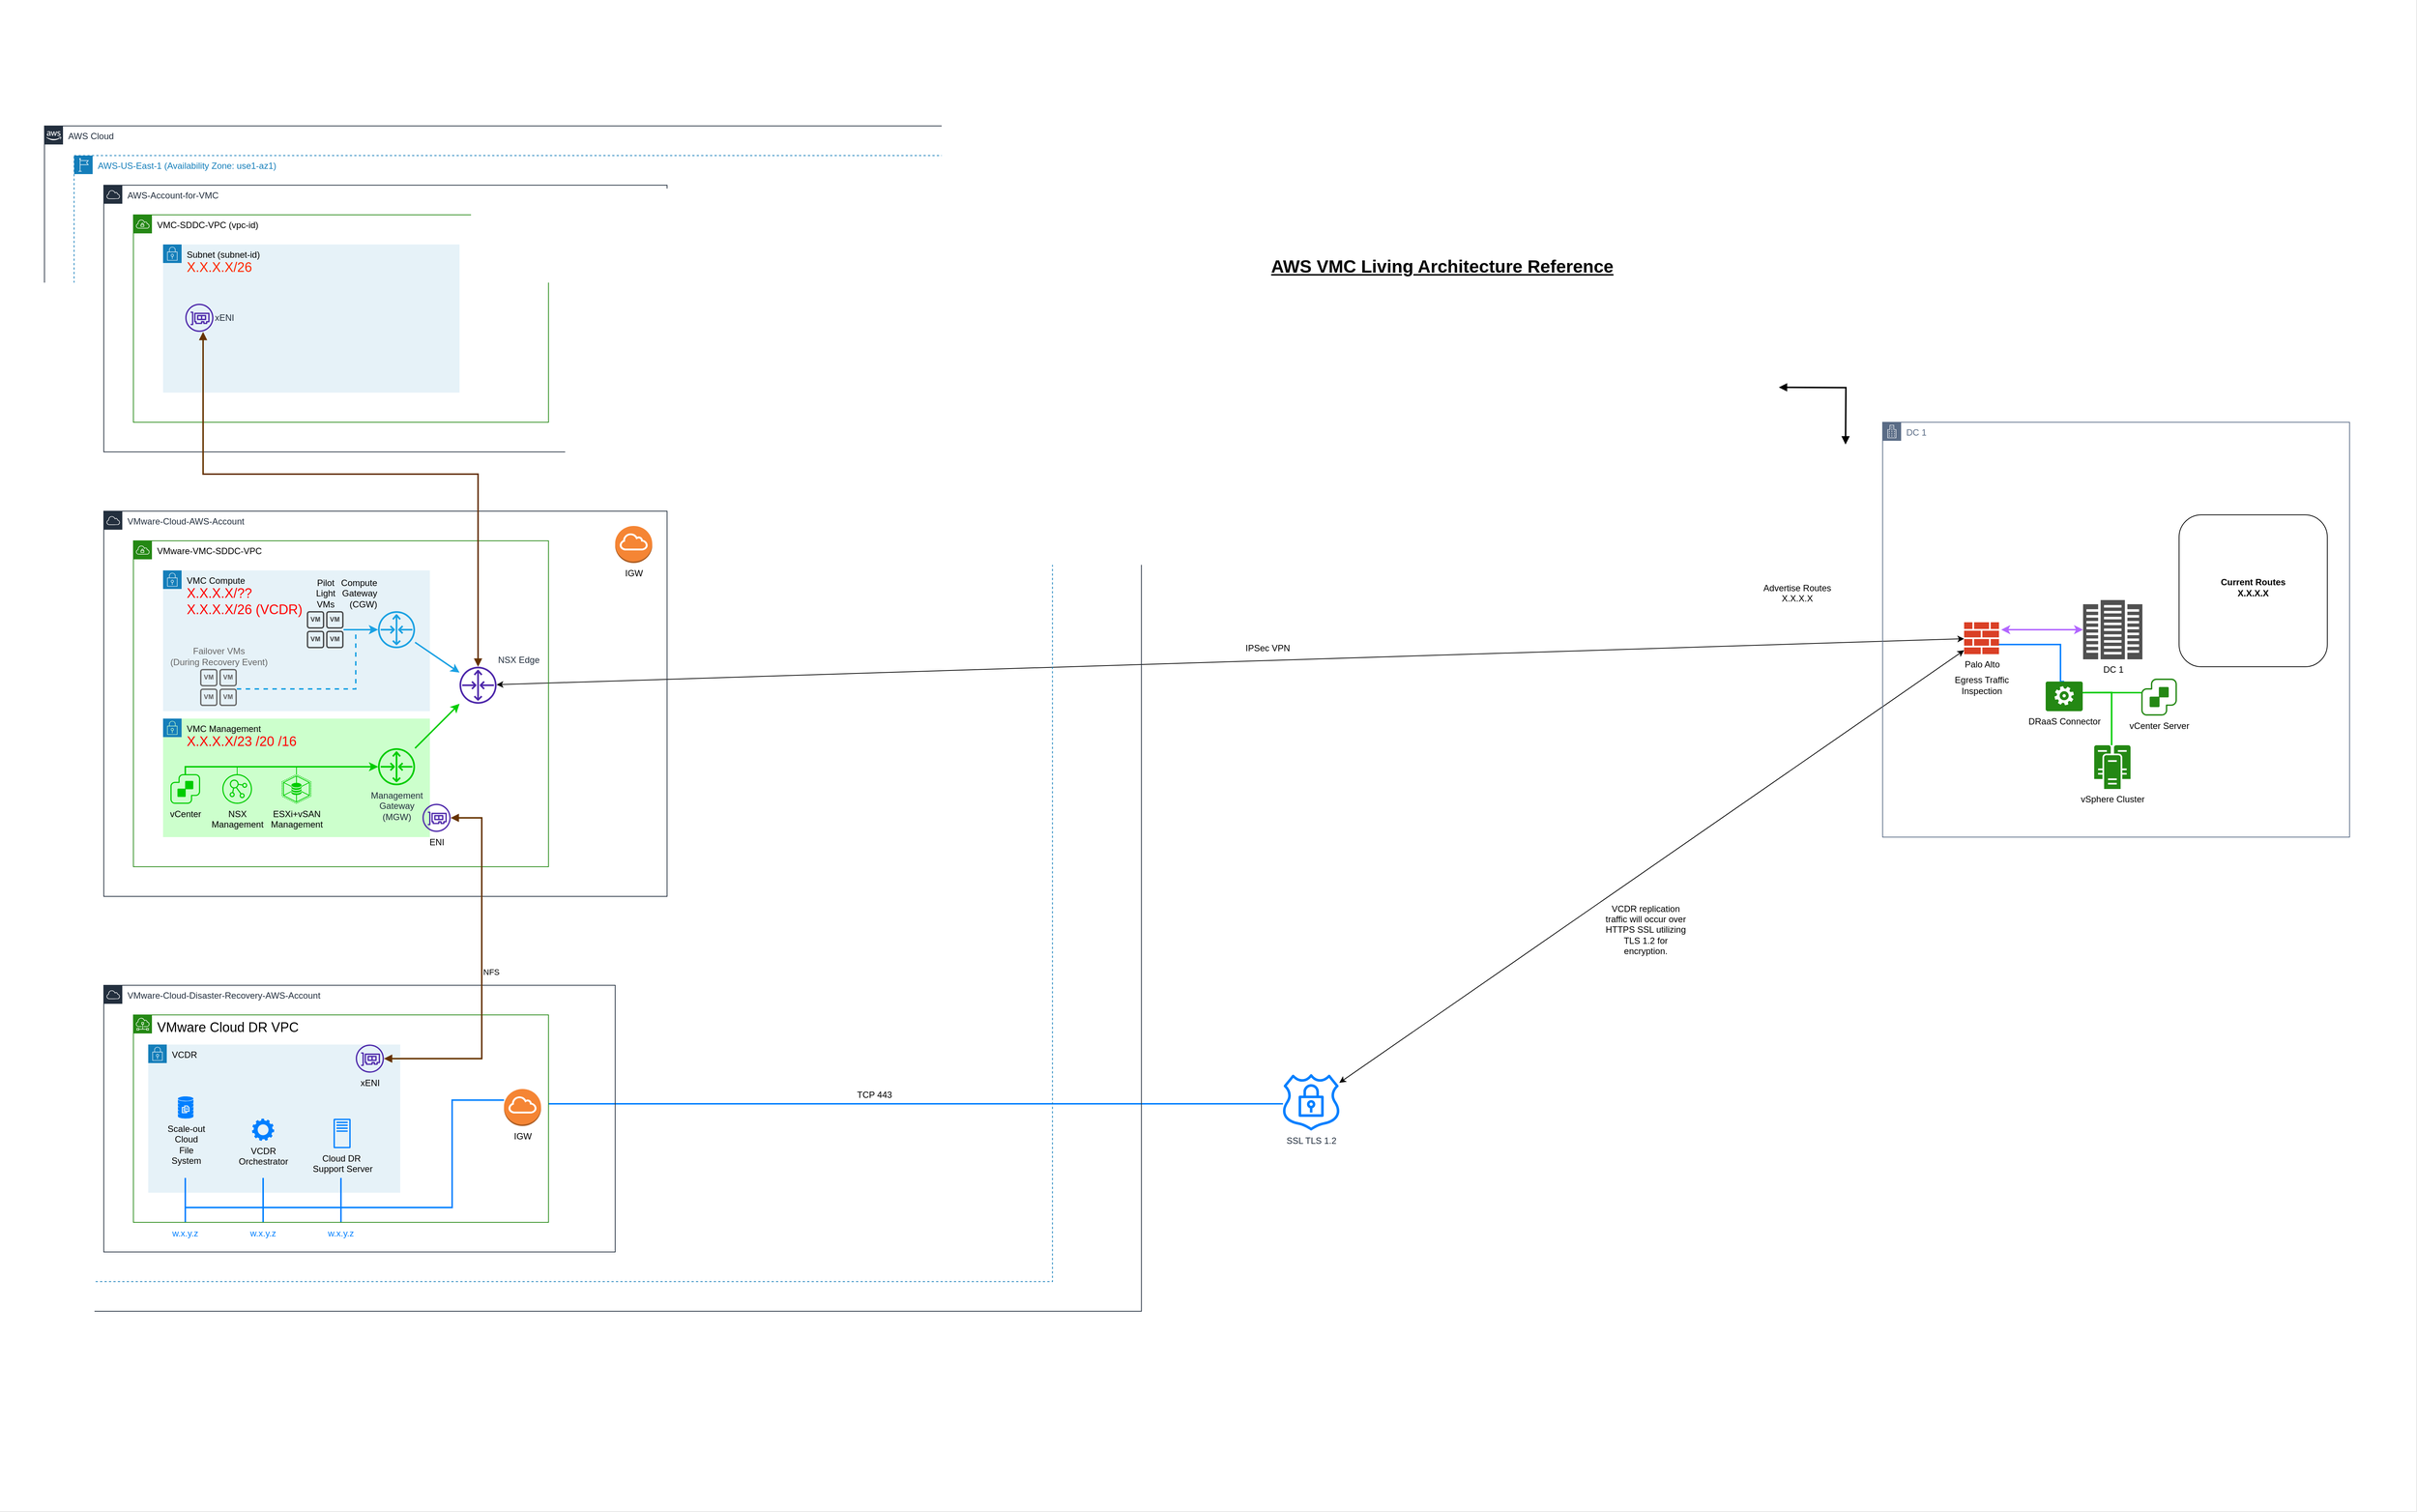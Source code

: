 <mxfile version="22.0.4" type="github">
  <diagram name="Page-1" id="CFZ3m_Q7XMhh4M0znREa">
    <mxGraphModel dx="4170" dy="1948" grid="1" gridSize="10" guides="1" tooltips="1" connect="1" arrows="1" fold="1" page="1" pageScale="1" pageWidth="1100" pageHeight="850" background="#E6E6E6" math="0" shadow="0">
      <root>
        <mxCell id="0" />
        <mxCell id="EFL_deaahsUIEK4Oizf6-205" value="Background" style="" parent="0" />
        <mxCell id="EFL_deaahsUIEK4Oizf6-206" value="" style="fillColor=#FFFFFF;strokeColor=none;dashed=0;verticalAlign=top;fontStyle=0;fontColor=#232F3D;whiteSpace=wrap;html=1;" parent="EFL_deaahsUIEK4Oizf6-205" vertex="1">
          <mxGeometry x="-100" y="190" width="3260" height="2040" as="geometry" />
        </mxCell>
        <mxCell id="YQX2py7o5czLGxk7aCsz-1" value="&lt;div&gt;&lt;/div&gt;&lt;div&gt;Advertise Routes&lt;/div&gt;&lt;div&gt;X.X.X.X&lt;/div&gt;&lt;div&gt;&lt;br&gt;&lt;/div&gt;" style="text;whiteSpace=wrap;html=1;align=center;" parent="EFL_deaahsUIEK4Oizf6-205" vertex="1">
          <mxGeometry x="2270" y="970" width="110" height="100" as="geometry" />
        </mxCell>
        <mxCell id="NF3DAhBUewOX5-atg6oa-15" value="IGW" style="outlineConnect=0;dashed=0;verticalLabelPosition=bottom;verticalAlign=top;align=center;html=1;shape=mxgraph.aws3.internet_gateway;fillColor=#F58534;gradientColor=none;" parent="EFL_deaahsUIEK4Oizf6-205" vertex="1">
          <mxGeometry x="580" y="1570" width="50" height="50" as="geometry" />
        </mxCell>
        <mxCell id="NF3DAhBUewOX5-atg6oa-29" value="Palo Alto" style="sketch=0;pointerEvents=1;shadow=0;dashed=0;html=1;strokeColor=none;labelPosition=center;verticalLabelPosition=bottom;verticalAlign=top;outlineConnect=0;align=center;shape=mxgraph.office.concepts.firewall;fillColor=#DA4026;" parent="EFL_deaahsUIEK4Oizf6-205" vertex="1">
          <mxGeometry x="2550" y="1030" width="47" height="43" as="geometry" />
        </mxCell>
        <mxCell id="NF3DAhBUewOX5-atg6oa-26" value="Egress Traffic Inspection" style="text;html=1;strokeColor=none;fillColor=none;align=center;verticalAlign=middle;whiteSpace=wrap;rounded=0;" parent="EFL_deaahsUIEK4Oizf6-205" vertex="1">
          <mxGeometry x="2528.5" y="1080" width="90" height="70" as="geometry" />
        </mxCell>
        <mxCell id="NF3DAhBUewOX5-atg6oa-34" value="" style="endArrow=classic;startArrow=classic;html=1;rounded=0;strokeColor=#B266FF;strokeWidth=2;" parent="EFL_deaahsUIEK4Oizf6-205" target="EFL_deaahsUIEK4Oizf6-165" edge="1">
          <mxGeometry width="50" height="50" relative="1" as="geometry">
            <mxPoint x="2600" y="1040" as="sourcePoint" />
            <mxPoint x="2670" y="1050" as="targetPoint" />
          </mxGeometry>
        </mxCell>
        <mxCell id="k_cHZpzEjU6jbd9MycWm-3" value="SSL TLS 1.2" style="sketch=0;outlineConnect=0;fontColor=#232F3E;gradientColor=none;fillColor=#007FFF;strokeColor=none;dashed=0;verticalLabelPosition=bottom;verticalAlign=top;align=center;html=1;fontSize=12;fontStyle=0;aspect=fixed;pointerEvents=1;shape=mxgraph.aws4.ssl_padlock;" parent="EFL_deaahsUIEK4Oizf6-205" vertex="1">
          <mxGeometry x="1630" y="1640" width="78" height="76" as="geometry" />
        </mxCell>
        <mxCell id="k_cHZpzEjU6jbd9MycWm-11" value="" style="edgeStyle=elbowEdgeStyle;elbow=vertical;endArrow=none;html=1;curved=0;rounded=0;endSize=6;startSize=8;startArrow=none;startFill=0;endFill=0;strokeWidth=2;fillColor=#d5e8d4;strokeColor=#007FFF;" parent="EFL_deaahsUIEK4Oizf6-205" source="EFL_deaahsUIEK4Oizf6-204" target="k_cHZpzEjU6jbd9MycWm-3" edge="1">
          <mxGeometry width="50" height="50" relative="1" as="geometry">
            <mxPoint x="1500" y="1410" as="sourcePoint" />
            <mxPoint x="1550" y="1360" as="targetPoint" />
            <Array as="points">
              <mxPoint x="1210" y="1680" />
            </Array>
          </mxGeometry>
        </mxCell>
        <mxCell id="k_cHZpzEjU6jbd9MycWm-12" value="VCDR replication traffic will occur over HTTPS SSL utilizing TLS 1.2 for encryption." style="text;html=1;strokeColor=none;fillColor=none;align=center;verticalAlign=middle;whiteSpace=wrap;rounded=0;" parent="EFL_deaahsUIEK4Oizf6-205" vertex="1">
          <mxGeometry x="2060" y="1380" width="121" height="130" as="geometry" />
        </mxCell>
        <mxCell id="k_cHZpzEjU6jbd9MycWm-17" value="&lt;div&gt;TCP 443&lt;/div&gt;" style="text;html=1;strokeColor=none;fillColor=none;align=center;verticalAlign=middle;whiteSpace=wrap;rounded=0;" parent="EFL_deaahsUIEK4Oizf6-205" vertex="1">
          <mxGeometry x="1050" y="1653" width="60" height="30" as="geometry" />
        </mxCell>
        <mxCell id="VDFSCLHZ6UN0oR4ddyNd-4" value="" style="edgeStyle=segmentEdgeStyle;endArrow=none;html=1;curved=0;rounded=0;endSize=8;startSize=8;exitX=0.5;exitY=0;exitDx=0;exitDy=0;exitPerimeter=0;endFill=0;strokeWidth=2;strokeColor=#007FFF;" parent="EFL_deaahsUIEK4Oizf6-205" source="EFL_deaahsUIEK4Oizf6-168" target="NF3DAhBUewOX5-atg6oa-29" edge="1">
          <mxGeometry width="50" height="50" relative="1" as="geometry">
            <mxPoint x="2010" y="1340" as="sourcePoint" />
            <mxPoint x="2060" y="1290" as="targetPoint" />
            <Array as="points">
              <mxPoint x="2680" y="1110" />
              <mxPoint x="2680" y="1060" />
            </Array>
          </mxGeometry>
        </mxCell>
        <mxCell id="VDFSCLHZ6UN0oR4ddyNd-20" value="&lt;font color=&quot;#007fff&quot;&gt;w.x.y.z&lt;/font&gt;" style="text;html=1;strokeColor=none;fillColor=none;align=center;verticalAlign=middle;whiteSpace=wrap;rounded=0;" parent="EFL_deaahsUIEK4Oizf6-205" vertex="1">
          <mxGeometry x="225" y="1840" width="60" height="30" as="geometry" />
        </mxCell>
        <mxCell id="VDFSCLHZ6UN0oR4ddyNd-21" value="&lt;div&gt;&lt;font color=&quot;#007fff&quot;&gt;w.x.y.z&lt;/font&gt;&lt;/div&gt;" style="text;html=1;strokeColor=none;fillColor=none;align=center;verticalAlign=middle;whiteSpace=wrap;rounded=0;" parent="EFL_deaahsUIEK4Oizf6-205" vertex="1">
          <mxGeometry x="120" y="1840" width="60" height="30" as="geometry" />
        </mxCell>
        <mxCell id="VDFSCLHZ6UN0oR4ddyNd-22" value="" style="rounded=1;whiteSpace=wrap;html=1;strokeColor=none;" parent="EFL_deaahsUIEK4Oizf6-205" vertex="1">
          <mxGeometry x="520" y="1560" width="120" height="82" as="geometry" />
        </mxCell>
        <mxCell id="VDFSCLHZ6UN0oR4ddyNd-25" value="IGW" style="outlineConnect=0;dashed=0;verticalLabelPosition=bottom;verticalAlign=top;align=center;html=1;shape=mxgraph.aws3.internet_gateway;fillColor=#F58534;gradientColor=none;" parent="EFL_deaahsUIEK4Oizf6-205" vertex="1">
          <mxGeometry x="730" y="900" width="50" height="50" as="geometry" />
        </mxCell>
        <mxCell id="VDFSCLHZ6UN0oR4ddyNd-19" value="&lt;font color=&quot;#007fff&quot;&gt;w.x.y.z&lt;/font&gt;" style="text;html=1;strokeColor=none;fillColor=none;align=center;verticalAlign=middle;whiteSpace=wrap;rounded=0;" parent="EFL_deaahsUIEK4Oizf6-205" vertex="1">
          <mxGeometry x="330" y="1840" width="60" height="30" as="geometry" />
        </mxCell>
        <mxCell id="VDFSCLHZ6UN0oR4ddyNd-33" value="" style="endArrow=none;html=1;rounded=0;entryX=0.5;entryY=0;entryDx=0;entryDy=0;strokeWidth=2;strokeColor=#007FFF;" parent="EFL_deaahsUIEK4Oizf6-205" target="VDFSCLHZ6UN0oR4ddyNd-19" edge="1">
          <mxGeometry width="50" height="50" relative="1" as="geometry">
            <mxPoint x="360" y="1820" as="sourcePoint" />
            <mxPoint x="420" y="1720" as="targetPoint" />
          </mxGeometry>
        </mxCell>
        <mxCell id="VDFSCLHZ6UN0oR4ddyNd-34" value="" style="endArrow=none;html=1;rounded=0;exitX=0.5;exitY=0;exitDx=0;exitDy=0;strokeWidth=2;strokeColor=#007FFF;" parent="EFL_deaahsUIEK4Oizf6-205" source="VDFSCLHZ6UN0oR4ddyNd-20" edge="1">
          <mxGeometry width="50" height="50" relative="1" as="geometry">
            <mxPoint x="230" y="1800" as="sourcePoint" />
            <mxPoint x="255" y="1820" as="targetPoint" />
          </mxGeometry>
        </mxCell>
        <mxCell id="VDFSCLHZ6UN0oR4ddyNd-35" value="" style="endArrow=none;html=1;rounded=0;exitX=0.5;exitY=0;exitDx=0;exitDy=0;strokeWidth=2;strokeColor=#007FFF;" parent="EFL_deaahsUIEK4Oizf6-205" source="VDFSCLHZ6UN0oR4ddyNd-21" edge="1">
          <mxGeometry width="50" height="50" relative="1" as="geometry">
            <mxPoint x="265" y="1850" as="sourcePoint" />
            <mxPoint x="150" y="1820" as="targetPoint" />
          </mxGeometry>
        </mxCell>
        <mxCell id="fbrmzQELqf1DO5U7Ysgt-4" value="" style="endArrow=classic;startArrow=classic;html=1;rounded=0;" edge="1" parent="EFL_deaahsUIEK4Oizf6-205" source="k_cHZpzEjU6jbd9MycWm-3" target="NF3DAhBUewOX5-atg6oa-29">
          <mxGeometry width="50" height="50" relative="1" as="geometry">
            <mxPoint x="1990" y="1010" as="sourcePoint" />
            <mxPoint x="2040" y="960" as="targetPoint" />
          </mxGeometry>
        </mxCell>
        <mxCell id="fbrmzQELqf1DO5U7Ysgt-5" value="" style="endArrow=classic;startArrow=classic;html=1;rounded=0;" edge="1" parent="EFL_deaahsUIEK4Oizf6-205" source="EFL_deaahsUIEK4Oizf6-69" target="NF3DAhBUewOX5-atg6oa-29">
          <mxGeometry width="50" height="50" relative="1" as="geometry">
            <mxPoint x="1280" y="1404" as="sourcePoint" />
            <mxPoint x="2123" y="820" as="targetPoint" />
          </mxGeometry>
        </mxCell>
        <mxCell id="fbrmzQELqf1DO5U7Ysgt-6" value="IPSec VPN" style="text;html=1;strokeColor=none;fillColor=none;align=center;verticalAlign=middle;whiteSpace=wrap;rounded=0;" vertex="1" parent="EFL_deaahsUIEK4Oizf6-205">
          <mxGeometry x="1550" y="1000" width="121" height="130" as="geometry" />
        </mxCell>
        <mxCell id="EFL_deaahsUIEK4Oizf6-10" value="Base" style="" parent="0" />
        <mxCell id="EFL_deaahsUIEK4Oizf6-85" value="AWS Cloud" style="points=[[0,0],[0.25,0],[0.5,0],[0.75,0],[1,0],[1,0.25],[1,0.5],[1,0.75],[1,1],[0.75,1],[0.5,1],[0.25,1],[0,1],[0,0.75],[0,0.5],[0,0.25]];outlineConnect=0;gradientColor=none;html=1;whiteSpace=wrap;fontSize=12;fontStyle=0;container=0;pointerEvents=0;collapsible=0;recursiveResize=0;shape=mxgraph.aws4.group;grIcon=mxgraph.aws4.group_aws_cloud_alt;strokeColor=#232F3E;fillColor=none;verticalAlign=top;align=left;spacingLeft=30;fontColor=#232F3E;dashed=0;" parent="EFL_deaahsUIEK4Oizf6-10" vertex="1">
          <mxGeometry x="-40" y="360" width="1480" height="1600" as="geometry" />
        </mxCell>
        <mxCell id="EFL_deaahsUIEK4Oizf6-12" value="AWS-US-East-1 (Availability Zone: use1-az1)" style="points=[[0,0],[0.25,0],[0.5,0],[0.75,0],[1,0],[1,0.25],[1,0.5],[1,0.75],[1,1],[0.75,1],[0.5,1],[0.25,1],[0,1],[0,0.75],[0,0.5],[0,0.25]];outlineConnect=0;gradientColor=none;html=1;whiteSpace=wrap;fontSize=12;fontStyle=0;container=0;pointerEvents=0;collapsible=0;recursiveResize=0;shape=mxgraph.aws4.group;grIcon=mxgraph.aws4.group_region;strokeColor=#147EBA;fillColor=none;verticalAlign=top;align=left;spacingLeft=30;fontColor=#147EBA;dashed=1;" parent="EFL_deaahsUIEK4Oizf6-10" vertex="1">
          <mxGeometry y="400" width="1320" height="1520" as="geometry" />
        </mxCell>
        <mxCell id="EFL_deaahsUIEK4Oizf6-36" value="VMware-Cloud-AWS-Account" style="points=[[0,0],[0.25,0],[0.5,0],[0.75,0],[1,0],[1,0.25],[1,0.5],[1,0.75],[1,1],[0.75,1],[0.5,1],[0.25,1],[0,1],[0,0.75],[0,0.5],[0,0.25]];outlineConnect=0;gradientColor=none;html=1;whiteSpace=wrap;fontSize=12;fontStyle=0;container=1;pointerEvents=0;collapsible=0;recursiveResize=0;shape=mxgraph.aws4.group;grIcon=mxgraph.aws4.group_aws_cloud;strokeColor=#232F3E;fillColor=none;verticalAlign=top;align=left;spacingLeft=30;fontColor=#232F3E;dashed=0;" parent="EFL_deaahsUIEK4Oizf6-10" vertex="1">
          <mxGeometry x="40" y="880" width="760" height="520" as="geometry" />
        </mxCell>
        <mxCell id="EFL_deaahsUIEK4Oizf6-107" value="&lt;h1&gt;AWS VMC Living Architecture Reference&lt;br&gt;&lt;/h1&gt;" style="text;html=1;strokeColor=none;fillColor=none;spacing=5;spacingTop=-20;whiteSpace=wrap;overflow=hidden;rounded=0;fontStyle=4;fontColor=#000000;" parent="EFL_deaahsUIEK4Oizf6-10" vertex="1">
          <mxGeometry x="1610" y="530" width="510" height="40" as="geometry" />
        </mxCell>
        <mxCell id="EFL_deaahsUIEK4Oizf6-156" value="DC 1" style="points=[[0,0],[0.25,0],[0.5,0],[0.75,0],[1,0],[1,0.25],[1,0.5],[1,0.75],[1,1],[0.75,1],[0.5,1],[0.25,1],[0,1],[0,0.75],[0,0.5],[0,0.25]];outlineConnect=0;gradientColor=none;html=1;whiteSpace=wrap;fontSize=12;fontStyle=0;container=1;pointerEvents=0;collapsible=0;recursiveResize=0;shape=mxgraph.aws4.group;grIcon=mxgraph.aws4.group_corporate_data_center;strokeColor=#5A6C86;fillColor=none;verticalAlign=top;align=left;spacingLeft=30;fontColor=#5A6C86;dashed=0;" parent="EFL_deaahsUIEK4Oizf6-10" vertex="1">
          <mxGeometry x="2440" y="760" width="630" height="560" as="geometry" />
        </mxCell>
        <mxCell id="EFL_deaahsUIEK4Oizf6-165" value="DC 1" style="sketch=0;pointerEvents=1;shadow=0;dashed=0;html=1;strokeColor=none;fillColor=#505050;labelPosition=center;verticalLabelPosition=bottom;verticalAlign=top;outlineConnect=0;align=center;shape=mxgraph.office.servers.datacenter;" parent="EFL_deaahsUIEK4Oizf6-156" vertex="1">
          <mxGeometry x="270.5" y="240" width="80" height="80" as="geometry" />
        </mxCell>
        <mxCell id="EFL_deaahsUIEK4Oizf6-30" value="AWS-Account-for-VMC" style="points=[[0,0],[0.25,0],[0.5,0],[0.75,0],[1,0],[1,0.25],[1,0.5],[1,0.75],[1,1],[0.75,1],[0.5,1],[0.25,1],[0,1],[0,0.75],[0,0.5],[0,0.25]];outlineConnect=0;gradientColor=none;html=1;whiteSpace=wrap;fontSize=12;fontStyle=0;container=1;pointerEvents=0;collapsible=0;recursiveResize=0;shape=mxgraph.aws4.group;grIcon=mxgraph.aws4.group_aws_cloud;strokeColor=#232F3E;fillColor=none;verticalAlign=top;align=left;spacingLeft=30;fontColor=#232F3E;dashed=0;movable=1;resizable=1;rotatable=1;deletable=1;editable=1;locked=0;connectable=1;" parent="EFL_deaahsUIEK4Oizf6-10" vertex="1">
          <mxGeometry x="40" y="440" width="760" height="360" as="geometry" />
        </mxCell>
        <mxCell id="EFL_deaahsUIEK4Oizf6-111" value="VMware-Cloud-Disaster-Recovery-AWS-Account" style="points=[[0,0],[0.25,0],[0.5,0],[0.75,0],[1,0],[1,0.25],[1,0.5],[1,0.75],[1,1],[0.75,1],[0.5,1],[0.25,1],[0,1],[0,0.75],[0,0.5],[0,0.25]];outlineConnect=0;gradientColor=none;html=1;whiteSpace=wrap;fontSize=12;fontStyle=0;container=0;pointerEvents=0;collapsible=0;recursiveResize=0;shape=mxgraph.aws4.group;grIcon=mxgraph.aws4.group_aws_cloud;strokeColor=#232F3E;fillColor=none;verticalAlign=top;align=left;spacingLeft=30;fontColor=#232F3E;dashed=0;" parent="EFL_deaahsUIEK4Oizf6-10" vertex="1">
          <mxGeometry x="40" y="1520" width="690" height="360" as="geometry" />
        </mxCell>
        <mxCell id="EFL_deaahsUIEK4Oizf6-9" value="AWS-SDDC" style="" parent="0" />
        <mxCell id="EFL_deaahsUIEK4Oizf6-56" value="&lt;font color=&quot;#000000&quot;&gt;VMware-VMC-SDDC-VPC&lt;/font&gt;" style="points=[[0,0],[0.25,0],[0.5,0],[0.75,0],[1,0],[1,0.25],[1,0.5],[1,0.75],[1,1],[0.75,1],[0.5,1],[0.25,1],[0,1],[0,0.75],[0,0.5],[0,0.25]];outlineConnect=0;gradientColor=none;html=1;whiteSpace=wrap;fontSize=12;fontStyle=0;container=1;pointerEvents=0;collapsible=0;recursiveResize=0;shape=mxgraph.aws4.group;grIcon=mxgraph.aws4.group_vpc;strokeColor=#248814;fillColor=none;verticalAlign=top;align=left;spacingLeft=30;fontColor=#AAB7B8;dashed=0;" parent="EFL_deaahsUIEK4Oizf6-9" vertex="1">
          <mxGeometry x="80" y="920" width="560" height="440" as="geometry" />
        </mxCell>
        <mxCell id="EFL_deaahsUIEK4Oizf6-57" value="&lt;div&gt;&lt;font color=&quot;#000000&quot;&gt;VMC Compute&amp;nbsp;&lt;/font&gt;&lt;/div&gt;&lt;div&gt;&lt;font color=&quot;#ff0000&quot; style=&quot;font-size: 18px;&quot;&gt;X.X.X.X/??&lt;/font&gt;&lt;/div&gt;&lt;div&gt;&lt;font color=&quot;#ff0000&quot; style=&quot;font-size: 18px;&quot;&gt;X.X.X.X/26 (VCDR)&lt;br&gt;&lt;/font&gt;&lt;/div&gt;" style="points=[[0,0],[0.25,0],[0.5,0],[0.75,0],[1,0],[1,0.25],[1,0.5],[1,0.75],[1,1],[0.75,1],[0.5,1],[0.25,1],[0,1],[0,0.75],[0,0.5],[0,0.25]];outlineConnect=0;gradientColor=none;html=1;whiteSpace=wrap;fontSize=12;fontStyle=0;container=1;pointerEvents=0;collapsible=0;recursiveResize=0;shape=mxgraph.aws4.group;grIcon=mxgraph.aws4.group_security_group;grStroke=0;strokeColor=#147EBA;fillColor=#E6F2F8;verticalAlign=top;align=left;spacingLeft=30;fontColor=#147EBA;dashed=0;" parent="EFL_deaahsUIEK4Oizf6-56" vertex="1">
          <mxGeometry x="40" y="40" width="360" height="190" as="geometry" />
        </mxCell>
        <mxCell id="EFL_deaahsUIEK4Oizf6-87" style="edgeStyle=orthogonalEdgeStyle;rounded=0;orthogonalLoop=1;jettySize=auto;html=1;strokeColor=#1aa1e3;strokeWidth=2;fillColor=#1ba1e2;" parent="EFL_deaahsUIEK4Oizf6-57" source="EFL_deaahsUIEK4Oizf6-75" target="EFL_deaahsUIEK4Oizf6-78" edge="1">
          <mxGeometry relative="1" as="geometry" />
        </mxCell>
        <mxCell id="EFL_deaahsUIEK4Oizf6-75" value="Pilot&lt;br&gt;Light&lt;br&gt;VMs" style="sketch=0;pointerEvents=1;shadow=0;dashed=0;html=1;strokeColor=none;fillColor=#434445;aspect=fixed;labelPosition=center;verticalLabelPosition=top;verticalAlign=bottom;align=center;outlineConnect=0;shape=mxgraph.vvd.vm_group;" parent="EFL_deaahsUIEK4Oizf6-57" vertex="1">
          <mxGeometry x="194" y="55" width="49.5" height="50" as="geometry" />
        </mxCell>
        <mxCell id="EFL_deaahsUIEK4Oizf6-78" value="Compute &lt;br&gt;Gateway&lt;br&gt;(CGW)" style="sketch=0;outlineConnect=0;fontColor=#000000;fillColor=#1ba1e2;strokeColor=#006EAF;dashed=0;verticalLabelPosition=top;verticalAlign=bottom;align=right;html=1;fontSize=12;fontStyle=0;aspect=fixed;pointerEvents=1;shape=mxgraph.aws4.router;labelPosition=left;" parent="EFL_deaahsUIEK4Oizf6-57" vertex="1">
          <mxGeometry x="290" y="55" width="50" height="50" as="geometry" />
        </mxCell>
        <mxCell id="EFL_deaahsUIEK4Oizf6-89" value="" style="edgeStyle=orthogonalEdgeStyle;rounded=0;orthogonalLoop=1;jettySize=auto;html=1;fillColor=#1ba1e2;strokeColor=#1aa1e3;strokeWidth=2;jumpStyle=none;dashed=1;" parent="EFL_deaahsUIEK4Oizf6-57" source="EFL_deaahsUIEK4Oizf6-79" target="EFL_deaahsUIEK4Oizf6-78" edge="1">
          <mxGeometry relative="1" as="geometry">
            <Array as="points">
              <mxPoint x="260" y="160" />
              <mxPoint x="260" y="80" />
            </Array>
          </mxGeometry>
        </mxCell>
        <mxCell id="EFL_deaahsUIEK4Oizf6-79" value="Failover VMs&lt;br&gt;(During Recovery Event)" style="sketch=0;pointerEvents=1;shadow=0;dashed=0;html=1;strokeColor=none;fillColor=#666666;aspect=fixed;labelPosition=center;verticalLabelPosition=top;verticalAlign=bottom;align=center;outlineConnect=0;shape=mxgraph.vvd.vm_group;fontColor=#666666;" parent="EFL_deaahsUIEK4Oizf6-57" vertex="1">
          <mxGeometry x="50" y="133" width="49.5" height="50" as="geometry" />
        </mxCell>
        <mxCell id="EFL_deaahsUIEK4Oizf6-69" value="NSX Edge" style="sketch=0;outlineConnect=0;fontColor=#232F3E;gradientColor=none;fillColor=#4D27AA;strokeColor=none;dashed=0;verticalLabelPosition=top;verticalAlign=bottom;align=left;html=1;fontSize=12;fontStyle=0;aspect=fixed;pointerEvents=1;shape=mxgraph.aws4.router;labelPosition=right;" parent="EFL_deaahsUIEK4Oizf6-56" vertex="1">
          <mxGeometry x="440" y="170" width="50" height="50" as="geometry" />
        </mxCell>
        <mxCell id="EFL_deaahsUIEK4Oizf6-73" value="&lt;div&gt;&lt;font color=&quot;#000000&quot;&gt;VMC Management&lt;br&gt;&lt;/font&gt;&lt;/div&gt;&lt;div&gt;&lt;font color=&quot;#ff0000&quot; style=&quot;font-size: 18px;&quot;&gt;X.X.X.X/23 /20 /16&lt;br&gt;&lt;/font&gt;&lt;/div&gt;" style="points=[[0,0],[0.25,0],[0.5,0],[0.75,0],[1,0],[1,0.25],[1,0.5],[1,0.75],[1,1],[0.75,1],[0.5,1],[0.25,1],[0,1],[0,0.75],[0,0.5],[0,0.25]];outlineConnect=0;gradientColor=none;html=1;whiteSpace=wrap;fontSize=12;fontStyle=0;container=1;pointerEvents=0;collapsible=0;recursiveResize=0;shape=mxgraph.aws4.group;grIcon=mxgraph.aws4.group_security_group;grStroke=0;strokeColor=#147EBA;fillColor=#CCFFCC;verticalAlign=top;align=left;spacingLeft=30;fontColor=#147EBA;dashed=0;" parent="EFL_deaahsUIEK4Oizf6-56" vertex="1">
          <mxGeometry x="40" y="240" width="360" height="160" as="geometry" />
        </mxCell>
        <mxCell id="EFL_deaahsUIEK4Oizf6-97" style="edgeStyle=orthogonalEdgeStyle;rounded=0;orthogonalLoop=1;jettySize=auto;html=1;strokeColor=#00CC00;strokeWidth=2;" parent="EFL_deaahsUIEK4Oizf6-73" source="EFL_deaahsUIEK4Oizf6-80" target="EFL_deaahsUIEK4Oizf6-81" edge="1">
          <mxGeometry relative="1" as="geometry">
            <Array as="points">
              <mxPoint x="30" y="65" />
            </Array>
          </mxGeometry>
        </mxCell>
        <mxCell id="EFL_deaahsUIEK4Oizf6-80" value="vCenter" style="sketch=0;pointerEvents=1;shadow=0;dashed=0;html=1;strokeColor=none;fillColor=#00CC00;labelPosition=center;verticalLabelPosition=bottom;verticalAlign=top;align=center;outlineConnect=0;shape=mxgraph.vvd.vcenter_server;" parent="EFL_deaahsUIEK4Oizf6-73" vertex="1">
          <mxGeometry x="10" y="75" width="40" height="40" as="geometry" />
        </mxCell>
        <mxCell id="EFL_deaahsUIEK4Oizf6-81" value="Management&lt;br&gt;Gateway&lt;br&gt;(MGW)" style="sketch=0;outlineConnect=0;fontColor=#232F3E;gradientColor=none;fillColor=#00CC00;strokeColor=none;dashed=0;verticalLabelPosition=bottom;verticalAlign=top;align=center;html=1;fontSize=12;fontStyle=0;aspect=fixed;pointerEvents=1;shape=mxgraph.aws4.router;labelPosition=center;" parent="EFL_deaahsUIEK4Oizf6-73" vertex="1">
          <mxGeometry x="290" y="40" width="50" height="50" as="geometry" />
        </mxCell>
        <mxCell id="EFL_deaahsUIEK4Oizf6-98" style="edgeStyle=orthogonalEdgeStyle;rounded=0;orthogonalLoop=1;jettySize=auto;html=1;strokeColor=#00CC00;" parent="EFL_deaahsUIEK4Oizf6-73" source="EFL_deaahsUIEK4Oizf6-92" target="EFL_deaahsUIEK4Oizf6-81" edge="1">
          <mxGeometry relative="1" as="geometry">
            <Array as="points">
              <mxPoint x="100" y="65" />
            </Array>
          </mxGeometry>
        </mxCell>
        <mxCell id="EFL_deaahsUIEK4Oizf6-92" value="NSX&lt;br&gt;Management" style="sketch=0;pointerEvents=1;shadow=0;dashed=0;html=1;strokeColor=none;fillColor=#00CC00;aspect=fixed;labelPosition=center;verticalLabelPosition=bottom;verticalAlign=top;align=center;outlineConnect=0;shape=mxgraph.vvd.nsx_controller;" parent="EFL_deaahsUIEK4Oizf6-73" vertex="1">
          <mxGeometry x="80" y="75" width="40" height="40" as="geometry" />
        </mxCell>
        <mxCell id="EFL_deaahsUIEK4Oizf6-99" style="edgeStyle=orthogonalEdgeStyle;rounded=0;orthogonalLoop=1;jettySize=auto;html=1;strokeColor=#00CC00;" parent="EFL_deaahsUIEK4Oizf6-73" source="EFL_deaahsUIEK4Oizf6-94" target="EFL_deaahsUIEK4Oizf6-81" edge="1">
          <mxGeometry relative="1" as="geometry">
            <Array as="points">
              <mxPoint x="180" y="65" />
            </Array>
          </mxGeometry>
        </mxCell>
        <mxCell id="EFL_deaahsUIEK4Oizf6-94" value="ESXi+vSAN&lt;br&gt;Management" style="sketch=0;pointerEvents=1;shadow=0;dashed=0;html=1;strokeColor=none;fillColor=#00CC00;labelPosition=center;verticalLabelPosition=bottom;verticalAlign=top;align=center;outlineConnect=0;shape=mxgraph.vvd.vsan;" parent="EFL_deaahsUIEK4Oizf6-73" vertex="1">
          <mxGeometry x="160" y="75" width="40" height="40" as="geometry" />
        </mxCell>
        <mxCell id="EFL_deaahsUIEK4Oizf6-83" style="rounded=1;orthogonalLoop=1;jettySize=auto;html=1;strokeColor=#1aa1e3;strokeWidth=2;" parent="EFL_deaahsUIEK4Oizf6-56" source="EFL_deaahsUIEK4Oizf6-78" target="EFL_deaahsUIEK4Oizf6-69" edge="1">
          <mxGeometry relative="1" as="geometry" />
        </mxCell>
        <mxCell id="EFL_deaahsUIEK4Oizf6-84" style="rounded=0;orthogonalLoop=1;jettySize=auto;html=1;strokeColor=#00CC00;strokeWidth=2;" parent="EFL_deaahsUIEK4Oizf6-56" source="EFL_deaahsUIEK4Oizf6-81" target="EFL_deaahsUIEK4Oizf6-69" edge="1">
          <mxGeometry relative="1" as="geometry" />
        </mxCell>
        <mxCell id="EFL_deaahsUIEK4Oizf6-113" value="&lt;font color=&quot;#000000&quot;&gt;ENI&lt;/font&gt;" style="sketch=0;outlineConnect=0;fontColor=#232F3E;gradientColor=none;fillColor=#4D27AA;strokeColor=none;dashed=0;verticalLabelPosition=bottom;verticalAlign=top;align=center;html=1;fontSize=12;fontStyle=0;aspect=fixed;pointerEvents=1;shape=mxgraph.aws4.elastic_network_interface;" parent="EFL_deaahsUIEK4Oizf6-56" vertex="1">
          <mxGeometry x="390" y="355" width="38" height="38" as="geometry" />
        </mxCell>
        <mxCell id="EFL_deaahsUIEK4Oizf6-54" value="&lt;font color=&quot;#000000&quot;&gt;VMC-SDDC-VPC (vpc-id)&lt;/font&gt;" style="points=[[0,0],[0.25,0],[0.5,0],[0.75,0],[1,0],[1,0.25],[1,0.5],[1,0.75],[1,1],[0.75,1],[0.5,1],[0.25,1],[0,1],[0,0.75],[0,0.5],[0,0.25]];outlineConnect=0;gradientColor=none;html=1;whiteSpace=wrap;fontSize=12;fontStyle=0;container=1;pointerEvents=0;collapsible=0;recursiveResize=0;shape=mxgraph.aws4.group;grIcon=mxgraph.aws4.group_vpc;strokeColor=#248814;fillColor=none;verticalAlign=top;align=left;spacingLeft=30;fontColor=#AAB7B8;dashed=0;" parent="EFL_deaahsUIEK4Oizf6-9" vertex="1">
          <mxGeometry x="80" y="480" width="560" height="280" as="geometry" />
        </mxCell>
        <mxCell id="EFL_deaahsUIEK4Oizf6-55" value="&lt;div&gt;&lt;font color=&quot;#000000&quot;&gt;Subnet (subnet-id) &lt;br&gt;&lt;/font&gt;&lt;/div&gt;&lt;div&gt;&lt;font color=&quot;#ff2600&quot; style=&quot;font-size: 18px;&quot;&gt;X.X.X.X/26&lt;/font&gt;&lt;/div&gt;" style="points=[[0,0],[0.25,0],[0.5,0],[0.75,0],[1,0],[1,0.25],[1,0.5],[1,0.75],[1,1],[0.75,1],[0.5,1],[0.25,1],[0,1],[0,0.75],[0,0.5],[0,0.25]];outlineConnect=0;gradientColor=none;html=1;whiteSpace=wrap;fontSize=12;fontStyle=0;container=1;pointerEvents=0;collapsible=0;recursiveResize=0;shape=mxgraph.aws4.group;grIcon=mxgraph.aws4.group_security_group;grStroke=0;strokeColor=#147EBA;fillColor=#E6F2F8;verticalAlign=top;align=left;spacingLeft=30;fontColor=#147EBA;dashed=0;" parent="EFL_deaahsUIEK4Oizf6-54" vertex="1">
          <mxGeometry x="40" y="40" width="400" height="200" as="geometry" />
        </mxCell>
        <mxCell id="EFL_deaahsUIEK4Oizf6-68" value="xENI" style="sketch=0;outlineConnect=0;fontColor=#232F3E;gradientColor=none;fillColor=#4D27AA;strokeColor=none;dashed=0;verticalLabelPosition=middle;verticalAlign=middle;align=left;html=1;fontSize=12;fontStyle=0;aspect=fixed;pointerEvents=1;shape=mxgraph.aws4.elastic_network_interface;labelPosition=right;" parent="EFL_deaahsUIEK4Oizf6-55" vertex="1">
          <mxGeometry x="30" y="80" width="38" height="38" as="geometry" />
        </mxCell>
        <mxCell id="EFL_deaahsUIEK4Oizf6-70" style="edgeStyle=orthogonalEdgeStyle;rounded=0;orthogonalLoop=1;jettySize=auto;html=1;fontColor=#7F00FF;strokeWidth=2;strokeColor=#663300;endArrow=block;endFill=1;startArrow=block;startFill=1;" parent="EFL_deaahsUIEK4Oizf6-9" source="EFL_deaahsUIEK4Oizf6-68" target="EFL_deaahsUIEK4Oizf6-69" edge="1">
          <mxGeometry relative="1" as="geometry">
            <Array as="points">
              <mxPoint x="174" y="830" />
              <mxPoint x="545" y="830" />
            </Array>
          </mxGeometry>
        </mxCell>
        <mxCell id="EFL_deaahsUIEK4Oizf6-101" value="AWS-VMW-VCDR" style="" parent="0" />
        <mxCell id="EFL_deaahsUIEK4Oizf6-204" value="&lt;font data-darkreader-inline-color=&quot;&quot; style=&quot;--darkreader-inline-color: #e8e6e3; font-size: 18px;&quot; color=&quot;#000000&quot;&gt;VMware Cloud DR VPC&lt;/font&gt;" style="sketch=0;outlineConnect=0;gradientColor=none;html=1;whiteSpace=wrap;fontSize=12;fontStyle=0;shape=mxgraph.aws4.group;grIcon=mxgraph.aws4.group_subnet;strokeColor=#248814;fillColor=none;verticalAlign=top;align=left;spacingLeft=30;fontColor=#FFFFFF;dashed=0;" parent="EFL_deaahsUIEK4Oizf6-101" vertex="1">
          <mxGeometry x="80" y="1560" width="560" height="280" as="geometry" />
        </mxCell>
        <mxCell id="EFL_deaahsUIEK4Oizf6-116" value="&lt;font color=&quot;#000000&quot;&gt;VCDR&lt;/font&gt;" style="points=[[0,0],[0.25,0],[0.5,0],[0.75,0],[1,0],[1,0.25],[1,0.5],[1,0.75],[1,1],[0.75,1],[0.5,1],[0.25,1],[0,1],[0,0.75],[0,0.5],[0,0.25]];outlineConnect=0;gradientColor=none;html=1;whiteSpace=wrap;fontSize=12;fontStyle=0;container=1;pointerEvents=0;collapsible=0;recursiveResize=0;shape=mxgraph.aws4.group;grIcon=mxgraph.aws4.group_security_group;grStroke=0;strokeColor=#147EBA;fillColor=#E6F2F8;verticalAlign=top;align=left;spacingLeft=30;fontColor=#147EBA;dashed=0;" parent="EFL_deaahsUIEK4Oizf6-101" vertex="1">
          <mxGeometry x="100" y="1600" width="340" height="200" as="geometry" />
        </mxCell>
        <mxCell id="EFL_deaahsUIEK4Oizf6-114" value="Scale-out&lt;br&gt;Cloud&lt;br&gt;File&lt;br&gt;&lt;div&gt;System&lt;/div&gt;&lt;div&gt;&lt;br&gt;&lt;/div&gt;" style="sketch=0;html=1;aspect=fixed;strokeColor=none;shadow=0;fillColor=#007FFF;verticalAlign=top;labelPosition=center;verticalLabelPosition=bottom;shape=mxgraph.gcp2.database_3" parent="EFL_deaahsUIEK4Oizf6-116" vertex="1">
          <mxGeometry x="40" y="70" width="21" height="30" as="geometry" />
        </mxCell>
        <mxCell id="EFL_deaahsUIEK4Oizf6-106" value="VCDR&lt;br&gt;&lt;div&gt;Orchestrator&lt;/div&gt;&lt;div&gt;&lt;br&gt;&lt;/div&gt;" style="sketch=0;html=1;aspect=fixed;strokeColor=none;shadow=0;fillColor=#007FFF;verticalAlign=top;labelPosition=center;verticalLabelPosition=bottom;shape=mxgraph.gcp2.gear" parent="EFL_deaahsUIEK4Oizf6-116" vertex="1">
          <mxGeometry x="140" y="100" width="30" height="30" as="geometry" />
        </mxCell>
        <mxCell id="EFL_deaahsUIEK4Oizf6-115" value="&lt;font color=&quot;#000000&quot;&gt;xENI&lt;/font&gt;" style="sketch=0;outlineConnect=0;fontColor=#232F3E;gradientColor=none;fillColor=#4D27AA;strokeColor=none;dashed=0;verticalLabelPosition=bottom;verticalAlign=top;align=center;html=1;fontSize=12;fontStyle=0;aspect=fixed;pointerEvents=1;shape=mxgraph.aws4.elastic_network_interface;" parent="EFL_deaahsUIEK4Oizf6-116" vertex="1">
          <mxGeometry x="280" width="38" height="38" as="geometry" />
        </mxCell>
        <mxCell id="VDFSCLHZ6UN0oR4ddyNd-11" value="&lt;div&gt;&lt;font color=&quot;#000000&quot;&gt;Cloud DR&amp;nbsp;&lt;/font&gt;&lt;/div&gt;&lt;div&gt;&lt;font color=&quot;#000000&quot;&gt;Support Server&lt;br&gt;&lt;/font&gt;&lt;/div&gt;" style="sketch=0;outlineConnect=0;fontColor=#232F3E;gradientColor=none;fillColor=#007FFF;strokeColor=none;dashed=0;verticalLabelPosition=bottom;verticalAlign=top;align=center;html=1;fontSize=12;fontStyle=0;aspect=fixed;pointerEvents=1;shape=mxgraph.aws4.traditional_server;" parent="EFL_deaahsUIEK4Oizf6-116" vertex="1">
          <mxGeometry x="250" y="100" width="23.08" height="40" as="geometry" />
        </mxCell>
        <mxCell id="EFL_deaahsUIEK4Oizf6-119" value="NFS" style="edgeStyle=orthogonalEdgeStyle;rounded=0;orthogonalLoop=1;jettySize=auto;html=1;startArrow=block;startFill=1;strokeWidth=2;strokeColor=#663300;labelPosition=right;verticalLabelPosition=middle;align=left;verticalAlign=middle;labelBackgroundColor=none;endArrow=block;endFill=1;" parent="EFL_deaahsUIEK4Oizf6-101" source="EFL_deaahsUIEK4Oizf6-115" target="EFL_deaahsUIEK4Oizf6-113" edge="1">
          <mxGeometry relative="1" as="geometry">
            <Array as="points">
              <mxPoint x="550" y="1619" />
              <mxPoint x="550" y="1294" />
            </Array>
          </mxGeometry>
        </mxCell>
        <mxCell id="EFL_deaahsUIEK4Oizf6-123" style="edgeStyle=orthogonalEdgeStyle;rounded=0;orthogonalLoop=1;jettySize=auto;html=1;strokeColor=#007FFF;strokeWidth=2;endArrow=none;endFill=0;" parent="EFL_deaahsUIEK4Oizf6-101" edge="1">
          <mxGeometry relative="1" as="geometry">
            <Array as="points">
              <mxPoint x="150" y="1820" />
              <mxPoint x="360" y="1820" />
              <mxPoint x="360" y="1780" />
            </Array>
            <mxPoint x="150" y="1780" as="sourcePoint" />
            <mxPoint x="360" y="1780" as="targetPoint" />
          </mxGeometry>
        </mxCell>
        <mxCell id="EFL_deaahsUIEK4Oizf6-124" style="edgeStyle=orthogonalEdgeStyle;rounded=0;orthogonalLoop=1;jettySize=auto;html=1;strokeColor=#007FFF;endArrow=none;endFill=0;strokeWidth=2;" parent="EFL_deaahsUIEK4Oizf6-101" target="EFL_deaahsUIEK4Oizf6-130" edge="1">
          <mxGeometry relative="1" as="geometry">
            <Array as="points">
              <mxPoint x="255" y="1820" />
              <mxPoint x="510" y="1820" />
              <mxPoint x="510" y="1675" />
            </Array>
            <mxPoint x="255" y="1780" as="sourcePoint" />
            <mxPoint x="490" y="1685" as="targetPoint" />
          </mxGeometry>
        </mxCell>
        <object label="AWS-org-vpcs" id="EFL_deaahsUIEK4Oizf6-125">
          <mxCell style="" parent="0" />
        </object>
        <mxCell id="EFL_deaahsUIEK4Oizf6-130" value="IGW" style="outlineConnect=0;dashed=0;verticalLabelPosition=bottom;verticalAlign=top;align=center;html=1;shape=mxgraph.aws3.internet_gateway;fillColor=#F58534;gradientColor=none;" parent="EFL_deaahsUIEK4Oizf6-125" vertex="1">
          <mxGeometry x="580" y="1660" width="50" height="50" as="geometry" />
        </mxCell>
        <mxCell id="iO8IXzt8poxKQLrwWmBO-30" value="" style="edgeStyle=orthogonalEdgeStyle;html=1;endArrow=block;elbow=vertical;startArrow=block;startFill=1;endFill=1;strokeColor=#000000;rounded=0;exitX=0;exitY=0.68;exitDx=0;exitDy=0;exitPerimeter=0;fillColor=#e51400;strokeWidth=2;" parent="EFL_deaahsUIEK4Oizf6-125" target="iO8IXzt8poxKQLrwWmBO-22" edge="1">
          <mxGeometry width="100" relative="1" as="geometry">
            <mxPoint x="2300" y="712.84" as="sourcePoint" />
            <mxPoint x="2390" y="790" as="targetPoint" />
          </mxGeometry>
        </mxCell>
        <object label="datacenter1" id="EFL_deaahsUIEK4Oizf6-47">
          <mxCell style="" parent="0" />
        </object>
        <mxCell id="EFL_deaahsUIEK4Oizf6-166" value="" style="edgeStyle=orthogonalEdgeStyle;html=1;endArrow=none;elbow=vertical;startArrow=none;endFill=0;strokeColor=#00CC00;rounded=0;strokeWidth=2;" parent="EFL_deaahsUIEK4Oizf6-47" edge="1">
          <mxGeometry width="100" relative="1" as="geometry">
            <mxPoint x="2709" y="1125" as="sourcePoint" />
            <mxPoint x="2789" y="1125" as="targetPoint" />
          </mxGeometry>
        </mxCell>
        <mxCell id="EFL_deaahsUIEK4Oizf6-167" value="" style="edgeStyle=orthogonalEdgeStyle;html=1;endArrow=none;elbow=vertical;startArrow=none;endFill=0;strokeColor=#00CC00;rounded=0;exitX=1.077;exitY=0.371;exitDx=0;exitDy=0;exitPerimeter=0;strokeWidth=2;" parent="EFL_deaahsUIEK4Oizf6-47" edge="1">
          <mxGeometry width="100" relative="1" as="geometry">
            <mxPoint x="2712.85" y="1124.84" as="sourcePoint" />
            <mxPoint x="2749" y="1196" as="targetPoint" />
            <Array as="points">
              <mxPoint x="2749" y="1125" />
            </Array>
          </mxGeometry>
        </mxCell>
        <mxCell id="EFL_deaahsUIEK4Oizf6-168" value="DRaaS Connector" style="verticalLabelPosition=bottom;html=1;verticalAlign=top;align=center;strokeColor=none;fillColor=#248814;shape=mxgraph.azure.worker_role;" parent="EFL_deaahsUIEK4Oizf6-47" vertex="1">
          <mxGeometry x="2660" y="1110" width="50" height="40" as="geometry" />
        </mxCell>
        <mxCell id="EFL_deaahsUIEK4Oizf6-169" value="&lt;div&gt;vSphere Cluster&lt;/div&gt;&lt;div&gt;&lt;br&gt;&lt;/div&gt;" style="sketch=0;pointerEvents=1;shadow=0;dashed=0;html=1;strokeColor=none;fillColor=#248814;labelPosition=center;verticalLabelPosition=bottom;verticalAlign=top;outlineConnect=0;align=center;shape=mxgraph.office.servers.cluster_server;" parent="EFL_deaahsUIEK4Oizf6-47" vertex="1">
          <mxGeometry x="2725.5" y="1196" width="49" height="59" as="geometry" />
        </mxCell>
        <mxCell id="EFL_deaahsUIEK4Oizf6-172" value="vCenter Server" style="sketch=0;pointerEvents=1;shadow=0;dashed=0;html=1;strokeColor=none;fillColor=#248814;aspect=fixed;labelPosition=center;verticalLabelPosition=bottom;verticalAlign=top;align=center;outlineConnect=0;shape=mxgraph.vvd.vcenter_server;" parent="EFL_deaahsUIEK4Oizf6-47" vertex="1">
          <mxGeometry x="2789" y="1106" width="48" height="50" as="geometry" />
        </mxCell>
        <mxCell id="EFL_deaahsUIEK4Oizf6-181" value="" style="rounded=1;whiteSpace=wrap;html=1;" parent="EFL_deaahsUIEK4Oizf6-47" vertex="1">
          <mxGeometry x="2840" y="885" width="200" height="205" as="geometry" />
        </mxCell>
        <mxCell id="EFL_deaahsUIEK4Oizf6-182" value="&lt;b&gt;Current Routes&lt;br&gt;X.X.X.X&lt;br&gt;&lt;/b&gt;" style="text;strokeColor=none;align=center;fillColor=none;html=1;verticalAlign=middle;whiteSpace=wrap;rounded=0;" parent="EFL_deaahsUIEK4Oizf6-47" vertex="1">
          <mxGeometry x="2860" y="880" width="160" height="205" as="geometry" />
        </mxCell>
      </root>
    </mxGraphModel>
  </diagram>
</mxfile>
